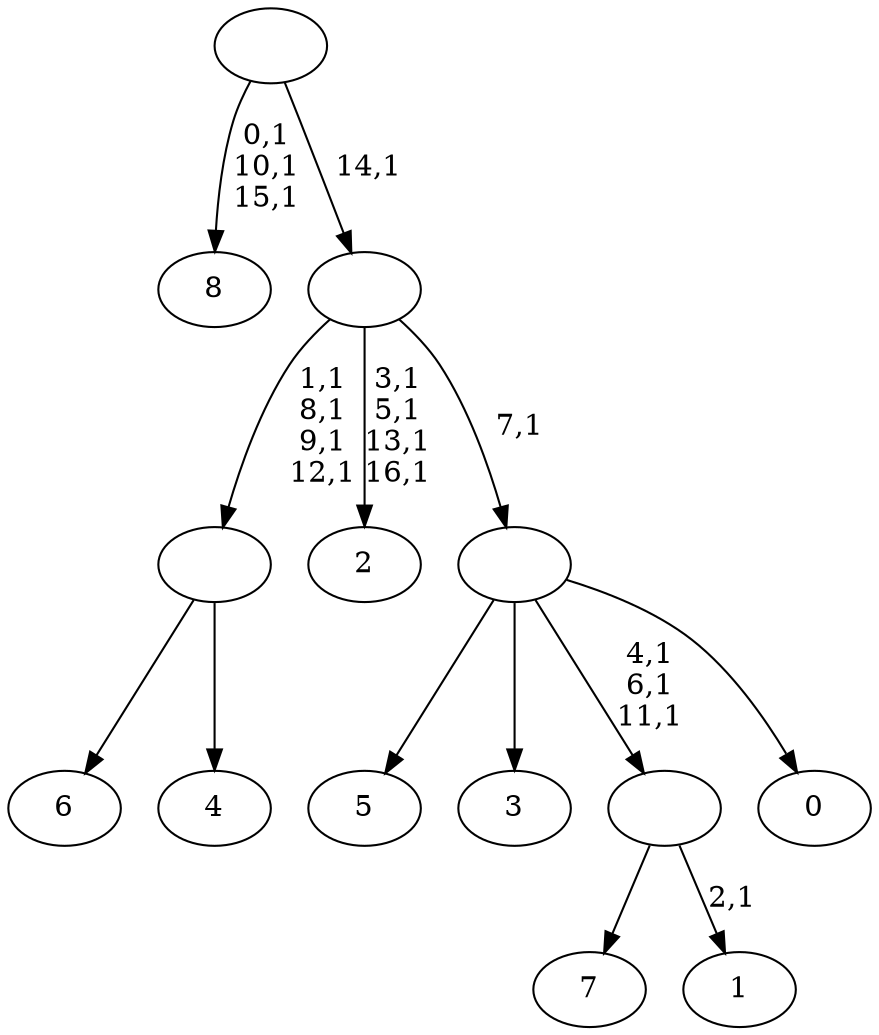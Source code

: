 digraph T {
	26 [label="8"]
	22 [label="7"]
	21 [label="6"]
	20 [label="5"]
	19 [label="4"]
	18 [label=""]
	14 [label="3"]
	13 [label="2"]
	8 [label="1"]
	6 [label=""]
	3 [label="0"]
	2 [label=""]
	1 [label=""]
	0 [label=""]
	18 -> 21 [label=""]
	18 -> 19 [label=""]
	6 -> 8 [label="2,1"]
	6 -> 22 [label=""]
	2 -> 6 [label="4,1\n6,1\n11,1"]
	2 -> 20 [label=""]
	2 -> 14 [label=""]
	2 -> 3 [label=""]
	1 -> 13 [label="3,1\n5,1\n13,1\n16,1"]
	1 -> 18 [label="1,1\n8,1\n9,1\n12,1"]
	1 -> 2 [label="7,1"]
	0 -> 26 [label="0,1\n10,1\n15,1"]
	0 -> 1 [label="14,1"]
}
